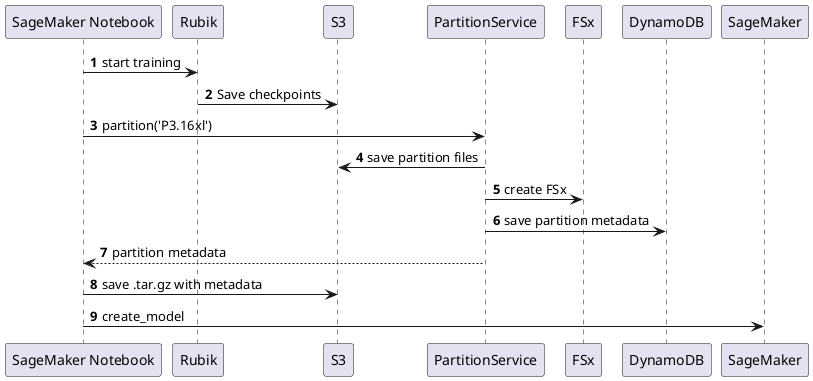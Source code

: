 @startuml
'https://plantuml.com/sequence-diagram

autonumber

"SageMaker Notebook" -> Rubik: start training
Rubik -> S3: Save checkpoints
"SageMaker Notebook" -> PartitionService: partition('P3.16xl')
PartitionService -> S3: save partition files
PartitionService -> FSx: create FSx
PartitionService -> DynamoDB: save partition metadata
PartitionService --> "SageMaker Notebook": partition metadata
"SageMaker Notebook" -> S3: save .tar.gz with metadata
"SageMaker Notebook" -> SageMaker: create_model
@enduml
